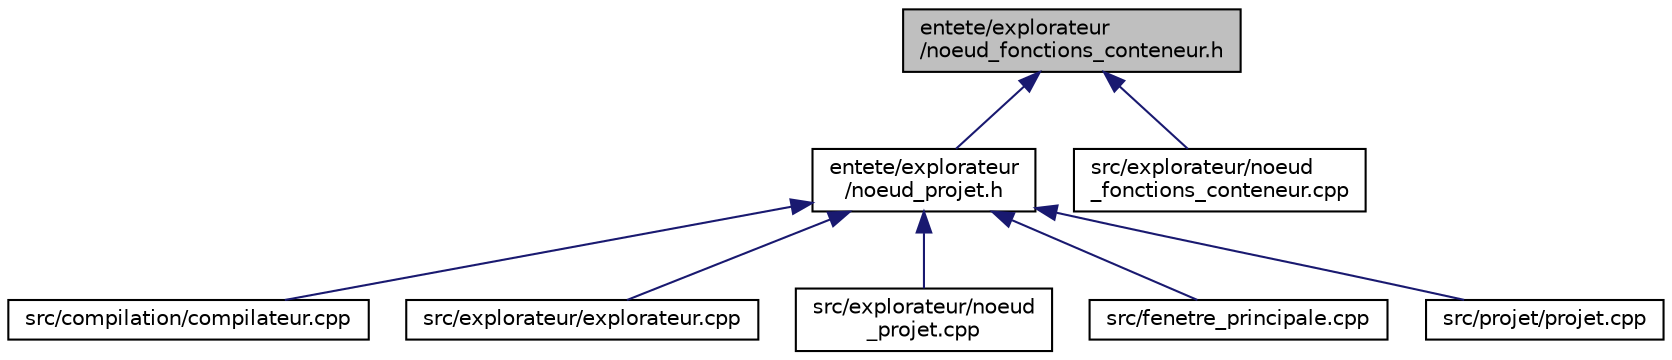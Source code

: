 digraph "entete/explorateur/noeud_fonctions_conteneur.h"
{
  edge [fontname="Helvetica",fontsize="10",labelfontname="Helvetica",labelfontsize="10"];
  node [fontname="Helvetica",fontsize="10",shape=record];
  Node3 [label="entete/explorateur\l/noeud_fonctions_conteneur.h",height=0.2,width=0.4,color="black", fillcolor="grey75", style="filled", fontcolor="black"];
  Node3 -> Node4 [dir="back",color="midnightblue",fontsize="10",style="solid",fontname="Helvetica"];
  Node4 [label="entete/explorateur\l/noeud_projet.h",height=0.2,width=0.4,color="black", fillcolor="white", style="filled",URL="$noeud__projet_8h.html",tooltip="Fichier de déclaration de la classe noeud_projet. "];
  Node4 -> Node5 [dir="back",color="midnightblue",fontsize="10",style="solid",fontname="Helvetica"];
  Node5 [label="src/compilation/compilateur.cpp",height=0.2,width=0.4,color="black", fillcolor="white", style="filled",URL="$compilateur_8cpp.html",tooltip="Fichier d&#39;implémentation de la classe compilateur. "];
  Node4 -> Node6 [dir="back",color="midnightblue",fontsize="10",style="solid",fontname="Helvetica"];
  Node6 [label="src/explorateur/explorateur.cpp",height=0.2,width=0.4,color="black", fillcolor="white", style="filled",URL="$explorateur_8cpp.html",tooltip="Fichier d&#39;implémentation de la classe explorateur. "];
  Node4 -> Node7 [dir="back",color="midnightblue",fontsize="10",style="solid",fontname="Helvetica"];
  Node7 [label="src/explorateur/noeud\l_projet.cpp",height=0.2,width=0.4,color="black", fillcolor="white", style="filled",URL="$noeud__projet_8cpp.html",tooltip="Fichier d&#39;implémentation de la classe noeud_projet. "];
  Node4 -> Node8 [dir="back",color="midnightblue",fontsize="10",style="solid",fontname="Helvetica"];
  Node8 [label="src/fenetre_principale.cpp",height=0.2,width=0.4,color="black", fillcolor="white", style="filled",URL="$fenetre__principale_8cpp.html",tooltip="Fichier d&#39;implémentation de la classe fenetre_principale. "];
  Node4 -> Node9 [dir="back",color="midnightblue",fontsize="10",style="solid",fontname="Helvetica"];
  Node9 [label="src/projet/projet.cpp",height=0.2,width=0.4,color="black", fillcolor="white", style="filled",URL="$projet_8cpp.html",tooltip="Fichier d&#39;implémentation de la classe projet. "];
  Node3 -> Node10 [dir="back",color="midnightblue",fontsize="10",style="solid",fontname="Helvetica"];
  Node10 [label="src/explorateur/noeud\l_fonctions_conteneur.cpp",height=0.2,width=0.4,color="black", fillcolor="white", style="filled",URL="$noeud__fonctions__conteneur_8cpp.html",tooltip="Fichier d&#39;implémentation de la class noeud_fonctions_conteneur. "];
}
